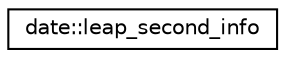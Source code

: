 digraph "Graphical Class Hierarchy"
{
 // LATEX_PDF_SIZE
  edge [fontname="Helvetica",fontsize="10",labelfontname="Helvetica",labelfontsize="10"];
  node [fontname="Helvetica",fontsize="10",shape=record];
  rankdir="LR";
  Node0 [label="date::leap_second_info",height=0.2,width=0.4,color="black", fillcolor="white", style="filled",URL="$structdate_1_1leap__second__info.html",tooltip=" "];
}

